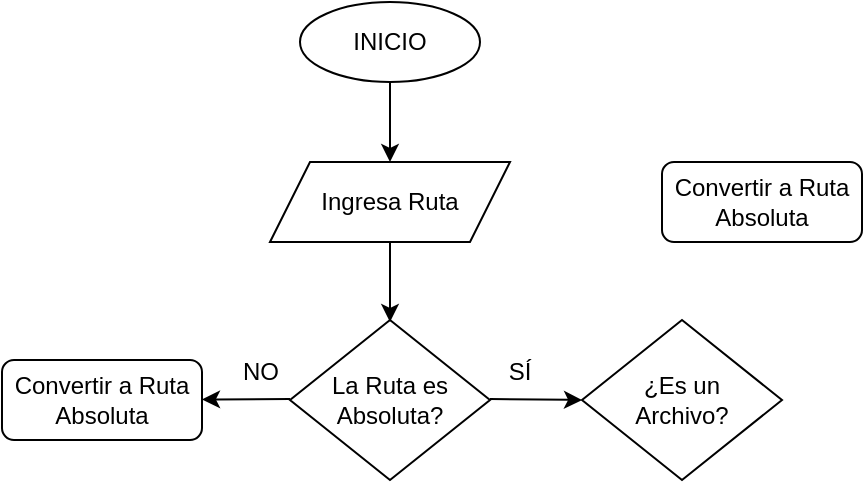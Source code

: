 <mxfile version="21.0.6" type="github">
  <diagram name="Página-1" id="93haLuahg1Ov3Uhfy_TV">
    <mxGraphModel dx="1050" dy="483" grid="1" gridSize="10" guides="1" tooltips="1" connect="1" arrows="1" fold="1" page="1" pageScale="1" pageWidth="827" pageHeight="1169" math="0" shadow="0">
      <root>
        <mxCell id="0" />
        <mxCell id="1" parent="0" />
        <mxCell id="Y0-RWTtbSj_2u-Xx135a-1" value="INICIO" style="ellipse;whiteSpace=wrap;html=1;" vertex="1" parent="1">
          <mxGeometry x="369" y="40" width="90" height="40" as="geometry" />
        </mxCell>
        <mxCell id="Y0-RWTtbSj_2u-Xx135a-2" value="Ingresa Ruta" style="shape=parallelogram;perimeter=parallelogramPerimeter;whiteSpace=wrap;html=1;fixedSize=1;" vertex="1" parent="1">
          <mxGeometry x="354" y="120" width="120" height="40" as="geometry" />
        </mxCell>
        <mxCell id="Y0-RWTtbSj_2u-Xx135a-3" value="" style="endArrow=classic;html=1;rounded=0;exitX=0.5;exitY=1;exitDx=0;exitDy=0;entryX=0.5;entryY=0;entryDx=0;entryDy=0;" edge="1" parent="1" source="Y0-RWTtbSj_2u-Xx135a-1" target="Y0-RWTtbSj_2u-Xx135a-2">
          <mxGeometry width="50" height="50" relative="1" as="geometry">
            <mxPoint x="390" y="220" as="sourcePoint" />
            <mxPoint x="440" y="170" as="targetPoint" />
          </mxGeometry>
        </mxCell>
        <mxCell id="Y0-RWTtbSj_2u-Xx135a-4" value="La Ruta es Absoluta?" style="rhombus;whiteSpace=wrap;html=1;" vertex="1" parent="1">
          <mxGeometry x="364" y="199" width="100" height="80" as="geometry" />
        </mxCell>
        <mxCell id="Y0-RWTtbSj_2u-Xx135a-5" value="" style="endArrow=classic;html=1;rounded=0;exitX=0.5;exitY=1;exitDx=0;exitDy=0;entryX=0.5;entryY=0;entryDx=0;entryDy=0;" edge="1" parent="1">
          <mxGeometry width="50" height="50" relative="1" as="geometry">
            <mxPoint x="414" y="160" as="sourcePoint" />
            <mxPoint x="414" y="200" as="targetPoint" />
          </mxGeometry>
        </mxCell>
        <mxCell id="Y0-RWTtbSj_2u-Xx135a-6" value="" style="endArrow=classic;html=1;rounded=0;exitX=0.5;exitY=1;exitDx=0;exitDy=0;" edge="1" parent="1">
          <mxGeometry width="50" height="50" relative="1" as="geometry">
            <mxPoint x="464" y="238.5" as="sourcePoint" />
            <mxPoint x="510" y="239" as="targetPoint" />
          </mxGeometry>
        </mxCell>
        <mxCell id="Y0-RWTtbSj_2u-Xx135a-7" value="" style="endArrow=classic;html=1;rounded=0;exitX=0.5;exitY=1;exitDx=0;exitDy=0;" edge="1" parent="1" target="Y0-RWTtbSj_2u-Xx135a-10">
          <mxGeometry width="50" height="50" relative="1" as="geometry">
            <mxPoint x="364" y="238.5" as="sourcePoint" />
            <mxPoint x="324" y="239.5" as="targetPoint" />
          </mxGeometry>
        </mxCell>
        <mxCell id="Y0-RWTtbSj_2u-Xx135a-8" value="NO" style="text;strokeColor=none;align=center;fillColor=none;html=1;verticalAlign=middle;whiteSpace=wrap;rounded=0;" vertex="1" parent="1">
          <mxGeometry x="335" y="210" width="29" height="30" as="geometry" />
        </mxCell>
        <mxCell id="Y0-RWTtbSj_2u-Xx135a-9" value="SÍ" style="text;strokeColor=none;align=center;fillColor=none;html=1;verticalAlign=middle;whiteSpace=wrap;rounded=0;" vertex="1" parent="1">
          <mxGeometry x="464" y="210" width="30" height="30" as="geometry" />
        </mxCell>
        <mxCell id="Y0-RWTtbSj_2u-Xx135a-10" value="Convertir a Ruta Absoluta" style="rounded=1;whiteSpace=wrap;html=1;" vertex="1" parent="1">
          <mxGeometry x="220" y="219" width="100" height="40" as="geometry" />
        </mxCell>
        <mxCell id="Y0-RWTtbSj_2u-Xx135a-11" value="Convertir a Ruta Absoluta" style="rounded=1;whiteSpace=wrap;html=1;" vertex="1" parent="1">
          <mxGeometry x="550" y="120" width="100" height="40" as="geometry" />
        </mxCell>
        <mxCell id="Y0-RWTtbSj_2u-Xx135a-12" value="¿Es un &lt;br&gt;Archivo?" style="rhombus;whiteSpace=wrap;html=1;" vertex="1" parent="1">
          <mxGeometry x="510" y="199" width="100" height="80" as="geometry" />
        </mxCell>
      </root>
    </mxGraphModel>
  </diagram>
</mxfile>

